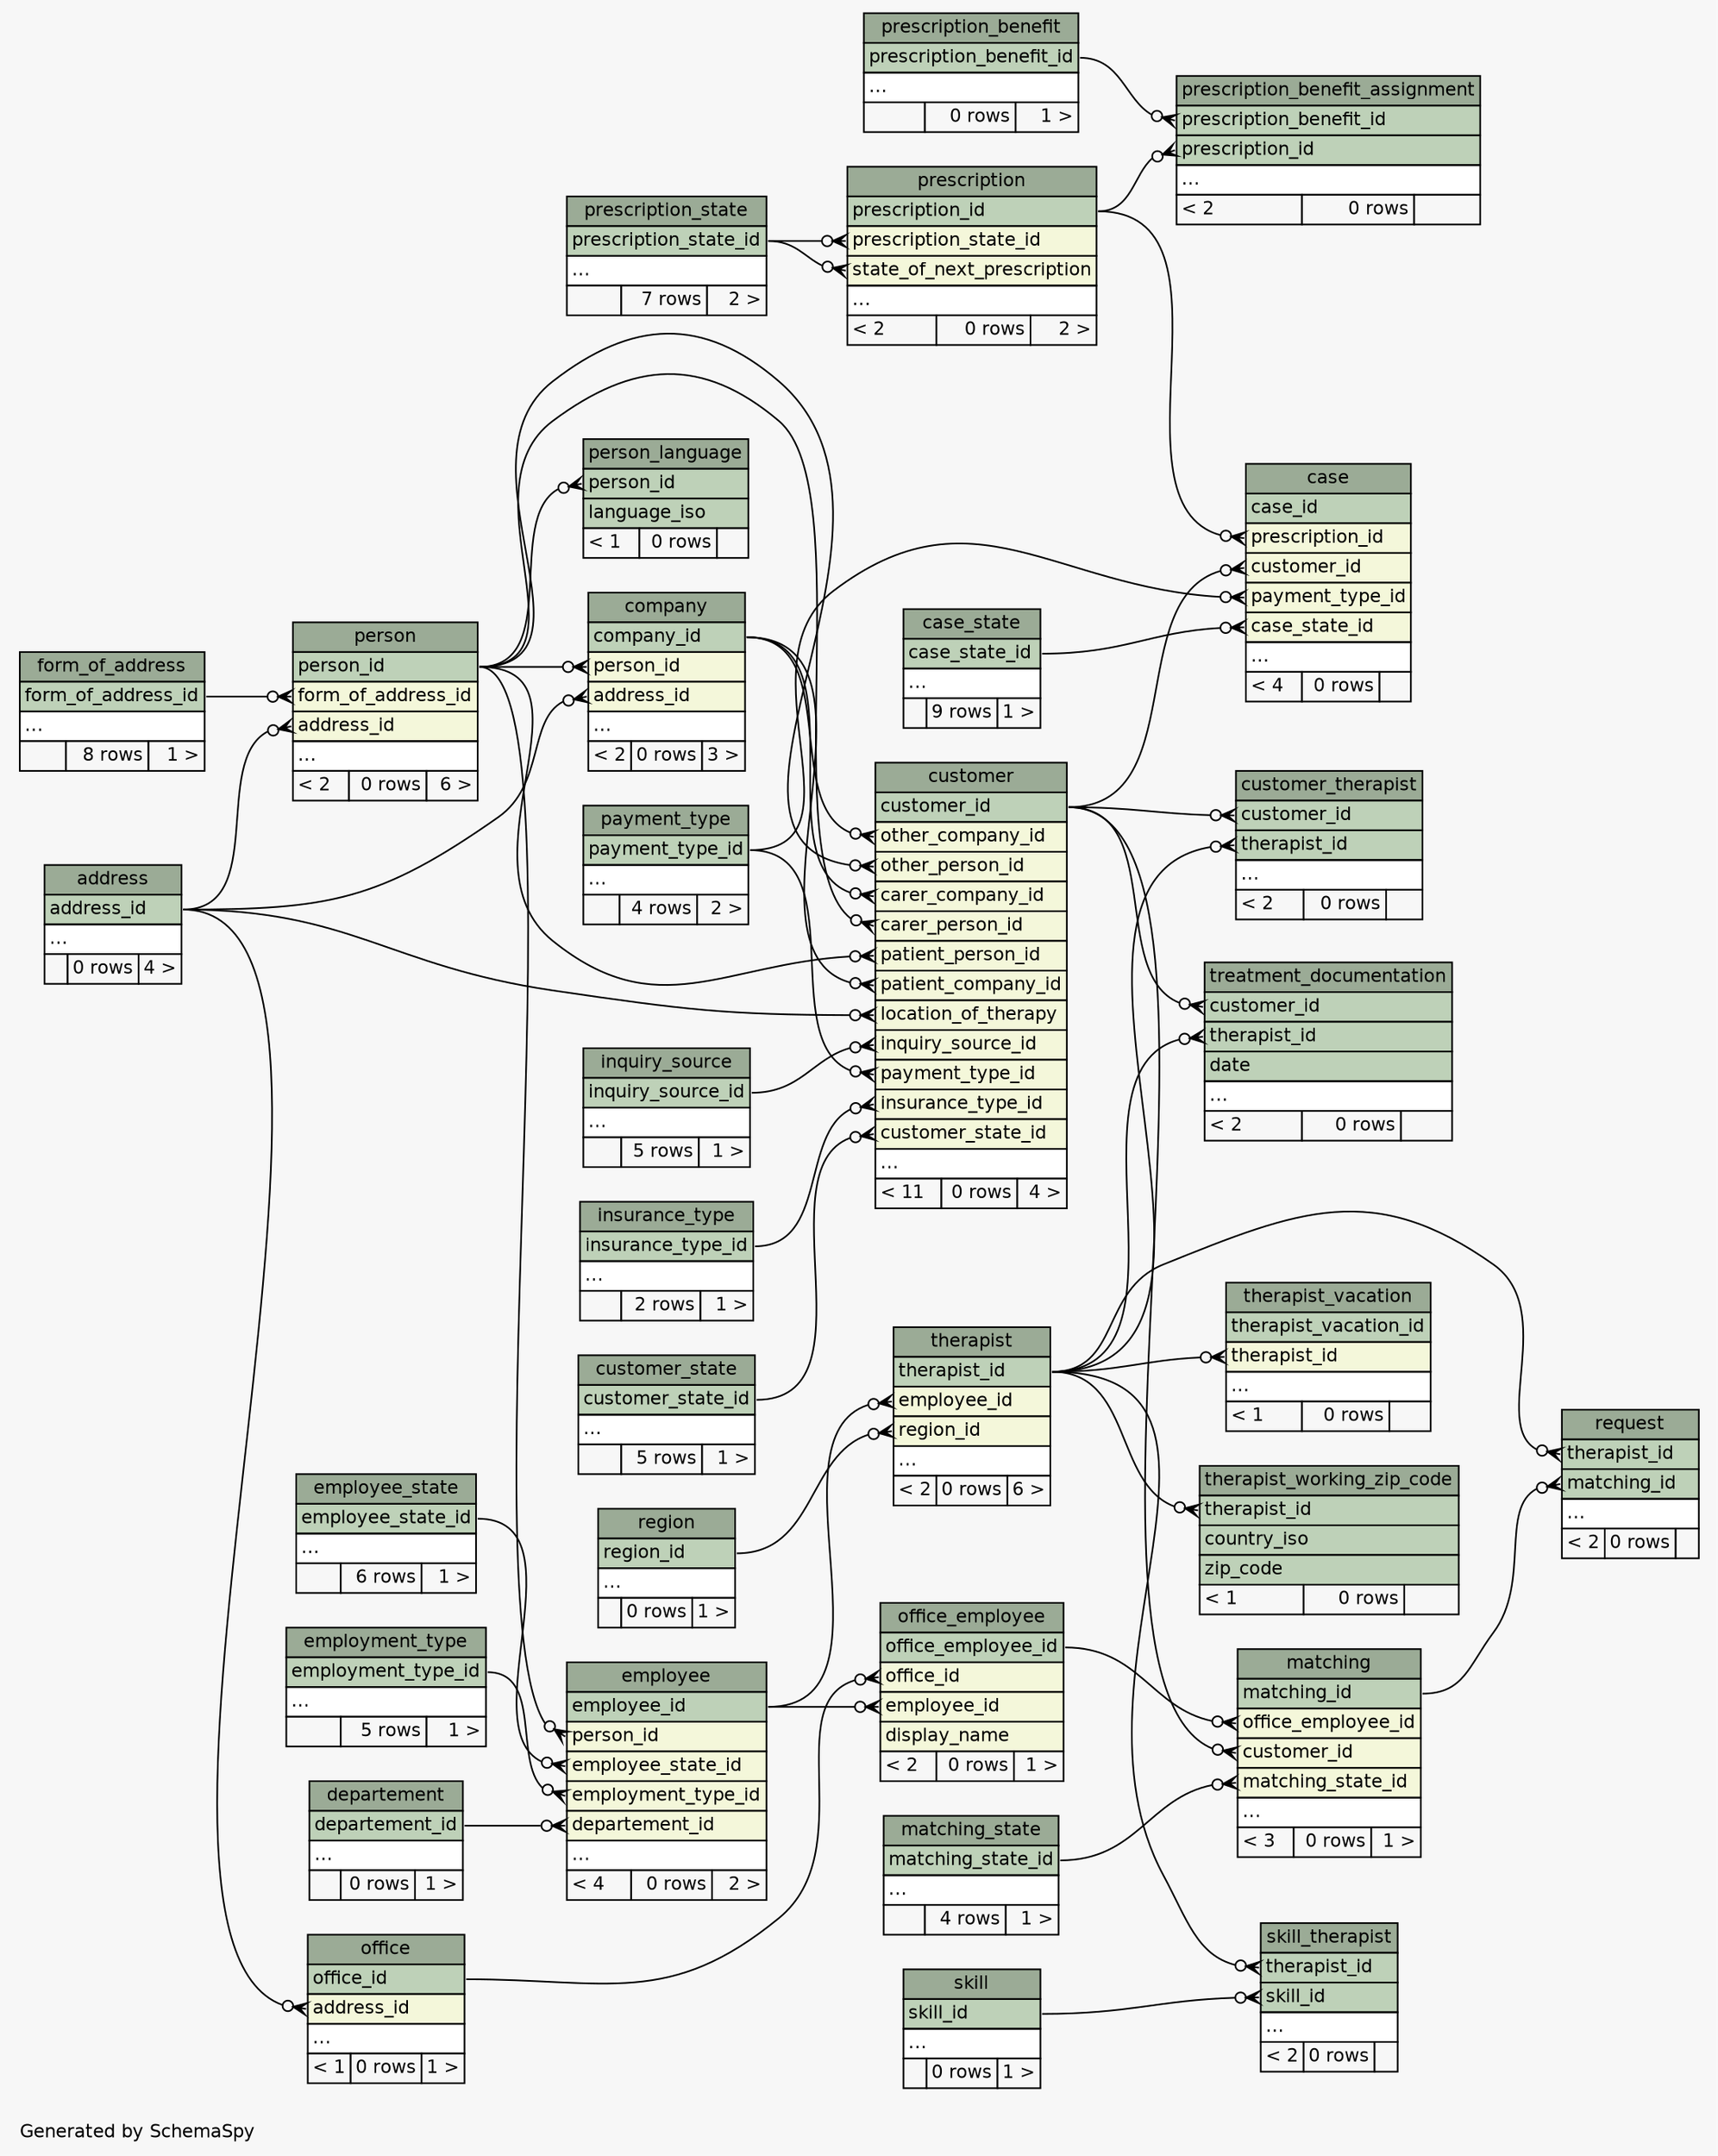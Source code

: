 // dot 2.40.1 on Linux 5.3.0-28-generic
// SchemaSpy rev 590
digraph "compactRelationshipsDiagram" {
  graph [
    rankdir="RL"
    bgcolor="#f7f7f7"
    label="\nGenerated by SchemaSpy"
    labeljust="l"
    nodesep="0.18"
    ranksep="0.46"
    fontname="Helvetica"
    fontsize="11"
  ];
  node [
    fontname="Helvetica"
    fontsize="11"
    shape="plaintext"
  ];
  edge [
    arrowsize="0.8"
  ];
  "address" [
    label=<
    <TABLE BORDER="0" CELLBORDER="1" CELLSPACING="0" BGCOLOR="#ffffff">
      <TR><TD COLSPAN="3" BGCOLOR="#9bab96" ALIGN="CENTER">address</TD></TR>
      <TR><TD PORT="address_id" COLSPAN="3" BGCOLOR="#bed1b8" ALIGN="LEFT">address_id</TD></TR>
      <TR><TD PORT="elipses" COLSPAN="3" ALIGN="LEFT">...</TD></TR>
      <TR><TD ALIGN="LEFT" BGCOLOR="#f7f7f7">  </TD><TD ALIGN="RIGHT" BGCOLOR="#f7f7f7">0 rows</TD><TD ALIGN="RIGHT" BGCOLOR="#f7f7f7">4 &gt;</TD></TR>
    </TABLE>>
    URL="tables/address.html"
    tooltip="address"
  ];
  "case" [
    label=<
    <TABLE BORDER="0" CELLBORDER="1" CELLSPACING="0" BGCOLOR="#ffffff">
      <TR><TD COLSPAN="3" BGCOLOR="#9bab96" ALIGN="CENTER">case</TD></TR>
      <TR><TD PORT="case_id" COLSPAN="3" BGCOLOR="#bed1b8" ALIGN="LEFT">case_id</TD></TR>
      <TR><TD PORT="prescription_id" COLSPAN="3" BGCOLOR="#f4f7da" ALIGN="LEFT">prescription_id</TD></TR>
      <TR><TD PORT="customer_id" COLSPAN="3" BGCOLOR="#f4f7da" ALIGN="LEFT">customer_id</TD></TR>
      <TR><TD PORT="payment_type_id" COLSPAN="3" BGCOLOR="#f4f7da" ALIGN="LEFT">payment_type_id</TD></TR>
      <TR><TD PORT="case_state_id" COLSPAN="3" BGCOLOR="#f4f7da" ALIGN="LEFT">case_state_id</TD></TR>
      <TR><TD PORT="elipses" COLSPAN="3" ALIGN="LEFT">...</TD></TR>
      <TR><TD ALIGN="LEFT" BGCOLOR="#f7f7f7">&lt; 4</TD><TD ALIGN="RIGHT" BGCOLOR="#f7f7f7">0 rows</TD><TD ALIGN="RIGHT" BGCOLOR="#f7f7f7">  </TD></TR>
    </TABLE>>
    URL="tables/case.html"
    tooltip="case"
  ];
  "case_state" [
    label=<
    <TABLE BORDER="0" CELLBORDER="1" CELLSPACING="0" BGCOLOR="#ffffff">
      <TR><TD COLSPAN="3" BGCOLOR="#9bab96" ALIGN="CENTER">case_state</TD></TR>
      <TR><TD PORT="case_state_id" COLSPAN="3" BGCOLOR="#bed1b8" ALIGN="LEFT">case_state_id</TD></TR>
      <TR><TD PORT="elipses" COLSPAN="3" ALIGN="LEFT">...</TD></TR>
      <TR><TD ALIGN="LEFT" BGCOLOR="#f7f7f7">  </TD><TD ALIGN="RIGHT" BGCOLOR="#f7f7f7">9 rows</TD><TD ALIGN="RIGHT" BGCOLOR="#f7f7f7">1 &gt;</TD></TR>
    </TABLE>>
    URL="tables/case_state.html"
    tooltip="case_state"
  ];
  "company" [
    label=<
    <TABLE BORDER="0" CELLBORDER="1" CELLSPACING="0" BGCOLOR="#ffffff">
      <TR><TD COLSPAN="3" BGCOLOR="#9bab96" ALIGN="CENTER">company</TD></TR>
      <TR><TD PORT="company_id" COLSPAN="3" BGCOLOR="#bed1b8" ALIGN="LEFT">company_id</TD></TR>
      <TR><TD PORT="person_id" COLSPAN="3" BGCOLOR="#f4f7da" ALIGN="LEFT">person_id</TD></TR>
      <TR><TD PORT="address_id" COLSPAN="3" BGCOLOR="#f4f7da" ALIGN="LEFT">address_id</TD></TR>
      <TR><TD PORT="elipses" COLSPAN="3" ALIGN="LEFT">...</TD></TR>
      <TR><TD ALIGN="LEFT" BGCOLOR="#f7f7f7">&lt; 2</TD><TD ALIGN="RIGHT" BGCOLOR="#f7f7f7">0 rows</TD><TD ALIGN="RIGHT" BGCOLOR="#f7f7f7">3 &gt;</TD></TR>
    </TABLE>>
    URL="tables/company.html"
    tooltip="company"
  ];
  "customer" [
    label=<
    <TABLE BORDER="0" CELLBORDER="1" CELLSPACING="0" BGCOLOR="#ffffff">
      <TR><TD COLSPAN="3" BGCOLOR="#9bab96" ALIGN="CENTER">customer</TD></TR>
      <TR><TD PORT="customer_id" COLSPAN="3" BGCOLOR="#bed1b8" ALIGN="LEFT">customer_id</TD></TR>
      <TR><TD PORT="other_company_id" COLSPAN="3" BGCOLOR="#f4f7da" ALIGN="LEFT">other_company_id</TD></TR>
      <TR><TD PORT="other_person_id" COLSPAN="3" BGCOLOR="#f4f7da" ALIGN="LEFT">other_person_id</TD></TR>
      <TR><TD PORT="carer_company_id" COLSPAN="3" BGCOLOR="#f4f7da" ALIGN="LEFT">carer_company_id</TD></TR>
      <TR><TD PORT="carer_person_id" COLSPAN="3" BGCOLOR="#f4f7da" ALIGN="LEFT">carer_person_id</TD></TR>
      <TR><TD PORT="patient_person_id" COLSPAN="3" BGCOLOR="#f4f7da" ALIGN="LEFT">patient_person_id</TD></TR>
      <TR><TD PORT="patient_company_id" COLSPAN="3" BGCOLOR="#f4f7da" ALIGN="LEFT">patient_company_id</TD></TR>
      <TR><TD PORT="location_of_therapy" COLSPAN="3" BGCOLOR="#f4f7da" ALIGN="LEFT">location_of_therapy</TD></TR>
      <TR><TD PORT="inquiry_source_id" COLSPAN="3" BGCOLOR="#f4f7da" ALIGN="LEFT">inquiry_source_id</TD></TR>
      <TR><TD PORT="payment_type_id" COLSPAN="3" BGCOLOR="#f4f7da" ALIGN="LEFT">payment_type_id</TD></TR>
      <TR><TD PORT="insurance_type_id" COLSPAN="3" BGCOLOR="#f4f7da" ALIGN="LEFT">insurance_type_id</TD></TR>
      <TR><TD PORT="customer_state_id" COLSPAN="3" BGCOLOR="#f4f7da" ALIGN="LEFT">customer_state_id</TD></TR>
      <TR><TD PORT="elipses" COLSPAN="3" ALIGN="LEFT">...</TD></TR>
      <TR><TD ALIGN="LEFT" BGCOLOR="#f7f7f7">&lt; 11</TD><TD ALIGN="RIGHT" BGCOLOR="#f7f7f7">0 rows</TD><TD ALIGN="RIGHT" BGCOLOR="#f7f7f7">4 &gt;</TD></TR>
    </TABLE>>
    URL="tables/customer.html"
    tooltip="customer"
  ];
  "customer_state" [
    label=<
    <TABLE BORDER="0" CELLBORDER="1" CELLSPACING="0" BGCOLOR="#ffffff">
      <TR><TD COLSPAN="3" BGCOLOR="#9bab96" ALIGN="CENTER">customer_state</TD></TR>
      <TR><TD PORT="customer_state_id" COLSPAN="3" BGCOLOR="#bed1b8" ALIGN="LEFT">customer_state_id</TD></TR>
      <TR><TD PORT="elipses" COLSPAN="3" ALIGN="LEFT">...</TD></TR>
      <TR><TD ALIGN="LEFT" BGCOLOR="#f7f7f7">  </TD><TD ALIGN="RIGHT" BGCOLOR="#f7f7f7">5 rows</TD><TD ALIGN="RIGHT" BGCOLOR="#f7f7f7">1 &gt;</TD></TR>
    </TABLE>>
    URL="tables/customer_state.html"
    tooltip="customer_state"
  ];
  "customer_therapist" [
    label=<
    <TABLE BORDER="0" CELLBORDER="1" CELLSPACING="0" BGCOLOR="#ffffff">
      <TR><TD COLSPAN="3" BGCOLOR="#9bab96" ALIGN="CENTER">customer_therapist</TD></TR>
      <TR><TD PORT="customer_id" COLSPAN="3" BGCOLOR="#bed1b8" ALIGN="LEFT">customer_id</TD></TR>
      <TR><TD PORT="therapist_id" COLSPAN="3" BGCOLOR="#bed1b8" ALIGN="LEFT">therapist_id</TD></TR>
      <TR><TD PORT="elipses" COLSPAN="3" ALIGN="LEFT">...</TD></TR>
      <TR><TD ALIGN="LEFT" BGCOLOR="#f7f7f7">&lt; 2</TD><TD ALIGN="RIGHT" BGCOLOR="#f7f7f7">0 rows</TD><TD ALIGN="RIGHT" BGCOLOR="#f7f7f7">  </TD></TR>
    </TABLE>>
    URL="tables/customer_therapist.html"
    tooltip="customer_therapist"
  ];
  "departement" [
    label=<
    <TABLE BORDER="0" CELLBORDER="1" CELLSPACING="0" BGCOLOR="#ffffff">
      <TR><TD COLSPAN="3" BGCOLOR="#9bab96" ALIGN="CENTER">departement</TD></TR>
      <TR><TD PORT="departement_id" COLSPAN="3" BGCOLOR="#bed1b8" ALIGN="LEFT">departement_id</TD></TR>
      <TR><TD PORT="elipses" COLSPAN="3" ALIGN="LEFT">...</TD></TR>
      <TR><TD ALIGN="LEFT" BGCOLOR="#f7f7f7">  </TD><TD ALIGN="RIGHT" BGCOLOR="#f7f7f7">0 rows</TD><TD ALIGN="RIGHT" BGCOLOR="#f7f7f7">1 &gt;</TD></TR>
    </TABLE>>
    URL="tables/departement.html"
    tooltip="departement"
  ];
  "employee" [
    label=<
    <TABLE BORDER="0" CELLBORDER="1" CELLSPACING="0" BGCOLOR="#ffffff">
      <TR><TD COLSPAN="3" BGCOLOR="#9bab96" ALIGN="CENTER">employee</TD></TR>
      <TR><TD PORT="employee_id" COLSPAN="3" BGCOLOR="#bed1b8" ALIGN="LEFT">employee_id</TD></TR>
      <TR><TD PORT="person_id" COLSPAN="3" BGCOLOR="#f4f7da" ALIGN="LEFT">person_id</TD></TR>
      <TR><TD PORT="employee_state_id" COLSPAN="3" BGCOLOR="#f4f7da" ALIGN="LEFT">employee_state_id</TD></TR>
      <TR><TD PORT="employment_type_id" COLSPAN="3" BGCOLOR="#f4f7da" ALIGN="LEFT">employment_type_id</TD></TR>
      <TR><TD PORT="departement_id" COLSPAN="3" BGCOLOR="#f4f7da" ALIGN="LEFT">departement_id</TD></TR>
      <TR><TD PORT="elipses" COLSPAN="3" ALIGN="LEFT">...</TD></TR>
      <TR><TD ALIGN="LEFT" BGCOLOR="#f7f7f7">&lt; 4</TD><TD ALIGN="RIGHT" BGCOLOR="#f7f7f7">0 rows</TD><TD ALIGN="RIGHT" BGCOLOR="#f7f7f7">2 &gt;</TD></TR>
    </TABLE>>
    URL="tables/employee.html"
    tooltip="employee"
  ];
  "employee_state" [
    label=<
    <TABLE BORDER="0" CELLBORDER="1" CELLSPACING="0" BGCOLOR="#ffffff">
      <TR><TD COLSPAN="3" BGCOLOR="#9bab96" ALIGN="CENTER">employee_state</TD></TR>
      <TR><TD PORT="employee_state_id" COLSPAN="3" BGCOLOR="#bed1b8" ALIGN="LEFT">employee_state_id</TD></TR>
      <TR><TD PORT="elipses" COLSPAN="3" ALIGN="LEFT">...</TD></TR>
      <TR><TD ALIGN="LEFT" BGCOLOR="#f7f7f7">  </TD><TD ALIGN="RIGHT" BGCOLOR="#f7f7f7">6 rows</TD><TD ALIGN="RIGHT" BGCOLOR="#f7f7f7">1 &gt;</TD></TR>
    </TABLE>>
    URL="tables/employee_state.html"
    tooltip="employee_state"
  ];
  "employment_type" [
    label=<
    <TABLE BORDER="0" CELLBORDER="1" CELLSPACING="0" BGCOLOR="#ffffff">
      <TR><TD COLSPAN="3" BGCOLOR="#9bab96" ALIGN="CENTER">employment_type</TD></TR>
      <TR><TD PORT="employment_type_id" COLSPAN="3" BGCOLOR="#bed1b8" ALIGN="LEFT">employment_type_id</TD></TR>
      <TR><TD PORT="elipses" COLSPAN="3" ALIGN="LEFT">...</TD></TR>
      <TR><TD ALIGN="LEFT" BGCOLOR="#f7f7f7">  </TD><TD ALIGN="RIGHT" BGCOLOR="#f7f7f7">5 rows</TD><TD ALIGN="RIGHT" BGCOLOR="#f7f7f7">1 &gt;</TD></TR>
    </TABLE>>
    URL="tables/employment_type.html"
    tooltip="employment_type"
  ];
  "form_of_address" [
    label=<
    <TABLE BORDER="0" CELLBORDER="1" CELLSPACING="0" BGCOLOR="#ffffff">
      <TR><TD COLSPAN="3" BGCOLOR="#9bab96" ALIGN="CENTER">form_of_address</TD></TR>
      <TR><TD PORT="form_of_address_id" COLSPAN="3" BGCOLOR="#bed1b8" ALIGN="LEFT">form_of_address_id</TD></TR>
      <TR><TD PORT="elipses" COLSPAN="3" ALIGN="LEFT">...</TD></TR>
      <TR><TD ALIGN="LEFT" BGCOLOR="#f7f7f7">  </TD><TD ALIGN="RIGHT" BGCOLOR="#f7f7f7">8 rows</TD><TD ALIGN="RIGHT" BGCOLOR="#f7f7f7">1 &gt;</TD></TR>
    </TABLE>>
    URL="tables/form_of_address.html"
    tooltip="form_of_address"
  ];
  "inquiry_source" [
    label=<
    <TABLE BORDER="0" CELLBORDER="1" CELLSPACING="0" BGCOLOR="#ffffff">
      <TR><TD COLSPAN="3" BGCOLOR="#9bab96" ALIGN="CENTER">inquiry_source</TD></TR>
      <TR><TD PORT="inquiry_source_id" COLSPAN="3" BGCOLOR="#bed1b8" ALIGN="LEFT">inquiry_source_id</TD></TR>
      <TR><TD PORT="elipses" COLSPAN="3" ALIGN="LEFT">...</TD></TR>
      <TR><TD ALIGN="LEFT" BGCOLOR="#f7f7f7">  </TD><TD ALIGN="RIGHT" BGCOLOR="#f7f7f7">5 rows</TD><TD ALIGN="RIGHT" BGCOLOR="#f7f7f7">1 &gt;</TD></TR>
    </TABLE>>
    URL="tables/inquiry_source.html"
    tooltip="inquiry_source"
  ];
  "insurance_type" [
    label=<
    <TABLE BORDER="0" CELLBORDER="1" CELLSPACING="0" BGCOLOR="#ffffff">
      <TR><TD COLSPAN="3" BGCOLOR="#9bab96" ALIGN="CENTER">insurance_type</TD></TR>
      <TR><TD PORT="insurance_type_id" COLSPAN="3" BGCOLOR="#bed1b8" ALIGN="LEFT">insurance_type_id</TD></TR>
      <TR><TD PORT="elipses" COLSPAN="3" ALIGN="LEFT">...</TD></TR>
      <TR><TD ALIGN="LEFT" BGCOLOR="#f7f7f7">  </TD><TD ALIGN="RIGHT" BGCOLOR="#f7f7f7">2 rows</TD><TD ALIGN="RIGHT" BGCOLOR="#f7f7f7">1 &gt;</TD></TR>
    </TABLE>>
    URL="tables/insurance_type.html"
    tooltip="insurance_type"
  ];
  "matching" [
    label=<
    <TABLE BORDER="0" CELLBORDER="1" CELLSPACING="0" BGCOLOR="#ffffff">
      <TR><TD COLSPAN="3" BGCOLOR="#9bab96" ALIGN="CENTER">matching</TD></TR>
      <TR><TD PORT="matching_id" COLSPAN="3" BGCOLOR="#bed1b8" ALIGN="LEFT">matching_id</TD></TR>
      <TR><TD PORT="office_employee_id" COLSPAN="3" BGCOLOR="#f4f7da" ALIGN="LEFT">office_employee_id</TD></TR>
      <TR><TD PORT="customer_id" COLSPAN="3" BGCOLOR="#f4f7da" ALIGN="LEFT">customer_id</TD></TR>
      <TR><TD PORT="matching_state_id" COLSPAN="3" BGCOLOR="#f4f7da" ALIGN="LEFT">matching_state_id</TD></TR>
      <TR><TD PORT="elipses" COLSPAN="3" ALIGN="LEFT">...</TD></TR>
      <TR><TD ALIGN="LEFT" BGCOLOR="#f7f7f7">&lt; 3</TD><TD ALIGN="RIGHT" BGCOLOR="#f7f7f7">0 rows</TD><TD ALIGN="RIGHT" BGCOLOR="#f7f7f7">1 &gt;</TD></TR>
    </TABLE>>
    URL="tables/matching.html"
    tooltip="matching"
  ];
  "matching_state" [
    label=<
    <TABLE BORDER="0" CELLBORDER="1" CELLSPACING="0" BGCOLOR="#ffffff">
      <TR><TD COLSPAN="3" BGCOLOR="#9bab96" ALIGN="CENTER">matching_state</TD></TR>
      <TR><TD PORT="matching_state_id" COLSPAN="3" BGCOLOR="#bed1b8" ALIGN="LEFT">matching_state_id</TD></TR>
      <TR><TD PORT="elipses" COLSPAN="3" ALIGN="LEFT">...</TD></TR>
      <TR><TD ALIGN="LEFT" BGCOLOR="#f7f7f7">  </TD><TD ALIGN="RIGHT" BGCOLOR="#f7f7f7">4 rows</TD><TD ALIGN="RIGHT" BGCOLOR="#f7f7f7">1 &gt;</TD></TR>
    </TABLE>>
    URL="tables/matching_state.html"
    tooltip="matching_state"
  ];
  "office" [
    label=<
    <TABLE BORDER="0" CELLBORDER="1" CELLSPACING="0" BGCOLOR="#ffffff">
      <TR><TD COLSPAN="3" BGCOLOR="#9bab96" ALIGN="CENTER">office</TD></TR>
      <TR><TD PORT="office_id" COLSPAN="3" BGCOLOR="#bed1b8" ALIGN="LEFT">office_id</TD></TR>
      <TR><TD PORT="address_id" COLSPAN="3" BGCOLOR="#f4f7da" ALIGN="LEFT">address_id</TD></TR>
      <TR><TD PORT="elipses" COLSPAN="3" ALIGN="LEFT">...</TD></TR>
      <TR><TD ALIGN="LEFT" BGCOLOR="#f7f7f7">&lt; 1</TD><TD ALIGN="RIGHT" BGCOLOR="#f7f7f7">0 rows</TD><TD ALIGN="RIGHT" BGCOLOR="#f7f7f7">1 &gt;</TD></TR>
    </TABLE>>
    URL="tables/office.html"
    tooltip="office"
  ];
  "office_employee" [
    label=<
    <TABLE BORDER="0" CELLBORDER="1" CELLSPACING="0" BGCOLOR="#ffffff">
      <TR><TD COLSPAN="3" BGCOLOR="#9bab96" ALIGN="CENTER">office_employee</TD></TR>
      <TR><TD PORT="office_employee_id" COLSPAN="3" BGCOLOR="#bed1b8" ALIGN="LEFT">office_employee_id</TD></TR>
      <TR><TD PORT="office_id" COLSPAN="3" BGCOLOR="#f4f7da" ALIGN="LEFT">office_id</TD></TR>
      <TR><TD PORT="employee_id" COLSPAN="3" BGCOLOR="#f4f7da" ALIGN="LEFT">employee_id</TD></TR>
      <TR><TD PORT="display_name" COLSPAN="3" BGCOLOR="#f4f7da" ALIGN="LEFT">display_name</TD></TR>
      <TR><TD ALIGN="LEFT" BGCOLOR="#f7f7f7">&lt; 2</TD><TD ALIGN="RIGHT" BGCOLOR="#f7f7f7">0 rows</TD><TD ALIGN="RIGHT" BGCOLOR="#f7f7f7">1 &gt;</TD></TR>
    </TABLE>>
    URL="tables/office_employee.html"
    tooltip="office_employee"
  ];
  "payment_type" [
    label=<
    <TABLE BORDER="0" CELLBORDER="1" CELLSPACING="0" BGCOLOR="#ffffff">
      <TR><TD COLSPAN="3" BGCOLOR="#9bab96" ALIGN="CENTER">payment_type</TD></TR>
      <TR><TD PORT="payment_type_id" COLSPAN="3" BGCOLOR="#bed1b8" ALIGN="LEFT">payment_type_id</TD></TR>
      <TR><TD PORT="elipses" COLSPAN="3" ALIGN="LEFT">...</TD></TR>
      <TR><TD ALIGN="LEFT" BGCOLOR="#f7f7f7">  </TD><TD ALIGN="RIGHT" BGCOLOR="#f7f7f7">4 rows</TD><TD ALIGN="RIGHT" BGCOLOR="#f7f7f7">2 &gt;</TD></TR>
    </TABLE>>
    URL="tables/payment_type.html"
    tooltip="payment_type"
  ];
  "person" [
    label=<
    <TABLE BORDER="0" CELLBORDER="1" CELLSPACING="0" BGCOLOR="#ffffff">
      <TR><TD COLSPAN="3" BGCOLOR="#9bab96" ALIGN="CENTER">person</TD></TR>
      <TR><TD PORT="person_id" COLSPAN="3" BGCOLOR="#bed1b8" ALIGN="LEFT">person_id</TD></TR>
      <TR><TD PORT="form_of_address_id" COLSPAN="3" BGCOLOR="#f4f7da" ALIGN="LEFT">form_of_address_id</TD></TR>
      <TR><TD PORT="address_id" COLSPAN="3" BGCOLOR="#f4f7da" ALIGN="LEFT">address_id</TD></TR>
      <TR><TD PORT="elipses" COLSPAN="3" ALIGN="LEFT">...</TD></TR>
      <TR><TD ALIGN="LEFT" BGCOLOR="#f7f7f7">&lt; 2</TD><TD ALIGN="RIGHT" BGCOLOR="#f7f7f7">0 rows</TD><TD ALIGN="RIGHT" BGCOLOR="#f7f7f7">6 &gt;</TD></TR>
    </TABLE>>
    URL="tables/person.html"
    tooltip="person"
  ];
  "person_language" [
    label=<
    <TABLE BORDER="0" CELLBORDER="1" CELLSPACING="0" BGCOLOR="#ffffff">
      <TR><TD COLSPAN="3" BGCOLOR="#9bab96" ALIGN="CENTER">person_language</TD></TR>
      <TR><TD PORT="person_id" COLSPAN="3" BGCOLOR="#bed1b8" ALIGN="LEFT">person_id</TD></TR>
      <TR><TD PORT="language_iso" COLSPAN="3" BGCOLOR="#bed1b8" ALIGN="LEFT">language_iso</TD></TR>
      <TR><TD ALIGN="LEFT" BGCOLOR="#f7f7f7">&lt; 1</TD><TD ALIGN="RIGHT" BGCOLOR="#f7f7f7">0 rows</TD><TD ALIGN="RIGHT" BGCOLOR="#f7f7f7">  </TD></TR>
    </TABLE>>
    URL="tables/person_language.html"
    tooltip="person_language"
  ];
  "prescription" [
    label=<
    <TABLE BORDER="0" CELLBORDER="1" CELLSPACING="0" BGCOLOR="#ffffff">
      <TR><TD COLSPAN="3" BGCOLOR="#9bab96" ALIGN="CENTER">prescription</TD></TR>
      <TR><TD PORT="prescription_id" COLSPAN="3" BGCOLOR="#bed1b8" ALIGN="LEFT">prescription_id</TD></TR>
      <TR><TD PORT="prescription_state_id" COLSPAN="3" BGCOLOR="#f4f7da" ALIGN="LEFT">prescription_state_id</TD></TR>
      <TR><TD PORT="state_of_next_prescription" COLSPAN="3" BGCOLOR="#f4f7da" ALIGN="LEFT">state_of_next_prescription</TD></TR>
      <TR><TD PORT="elipses" COLSPAN="3" ALIGN="LEFT">...</TD></TR>
      <TR><TD ALIGN="LEFT" BGCOLOR="#f7f7f7">&lt; 2</TD><TD ALIGN="RIGHT" BGCOLOR="#f7f7f7">0 rows</TD><TD ALIGN="RIGHT" BGCOLOR="#f7f7f7">2 &gt;</TD></TR>
    </TABLE>>
    URL="tables/prescription.html"
    tooltip="prescription"
  ];
  "prescription_benefit" [
    label=<
    <TABLE BORDER="0" CELLBORDER="1" CELLSPACING="0" BGCOLOR="#ffffff">
      <TR><TD COLSPAN="3" BGCOLOR="#9bab96" ALIGN="CENTER">prescription_benefit</TD></TR>
      <TR><TD PORT="prescription_benefit_id" COLSPAN="3" BGCOLOR="#bed1b8" ALIGN="LEFT">prescription_benefit_id</TD></TR>
      <TR><TD PORT="elipses" COLSPAN="3" ALIGN="LEFT">...</TD></TR>
      <TR><TD ALIGN="LEFT" BGCOLOR="#f7f7f7">  </TD><TD ALIGN="RIGHT" BGCOLOR="#f7f7f7">0 rows</TD><TD ALIGN="RIGHT" BGCOLOR="#f7f7f7">1 &gt;</TD></TR>
    </TABLE>>
    URL="tables/prescription_benefit.html"
    tooltip="prescription_benefit"
  ];
  "prescription_benefit_assignment" [
    label=<
    <TABLE BORDER="0" CELLBORDER="1" CELLSPACING="0" BGCOLOR="#ffffff">
      <TR><TD COLSPAN="3" BGCOLOR="#9bab96" ALIGN="CENTER">prescription_benefit_assignment</TD></TR>
      <TR><TD PORT="prescription_benefit_id" COLSPAN="3" BGCOLOR="#bed1b8" ALIGN="LEFT">prescription_benefit_id</TD></TR>
      <TR><TD PORT="prescription_id" COLSPAN="3" BGCOLOR="#bed1b8" ALIGN="LEFT">prescription_id</TD></TR>
      <TR><TD PORT="elipses" COLSPAN="3" ALIGN="LEFT">...</TD></TR>
      <TR><TD ALIGN="LEFT" BGCOLOR="#f7f7f7">&lt; 2</TD><TD ALIGN="RIGHT" BGCOLOR="#f7f7f7">0 rows</TD><TD ALIGN="RIGHT" BGCOLOR="#f7f7f7">  </TD></TR>
    </TABLE>>
    URL="tables/prescription_benefit_assignment.html"
    tooltip="prescription_benefit_assignment"
  ];
  "prescription_state" [
    label=<
    <TABLE BORDER="0" CELLBORDER="1" CELLSPACING="0" BGCOLOR="#ffffff">
      <TR><TD COLSPAN="3" BGCOLOR="#9bab96" ALIGN="CENTER">prescription_state</TD></TR>
      <TR><TD PORT="prescription_state_id" COLSPAN="3" BGCOLOR="#bed1b8" ALIGN="LEFT">prescription_state_id</TD></TR>
      <TR><TD PORT="elipses" COLSPAN="3" ALIGN="LEFT">...</TD></TR>
      <TR><TD ALIGN="LEFT" BGCOLOR="#f7f7f7">  </TD><TD ALIGN="RIGHT" BGCOLOR="#f7f7f7">7 rows</TD><TD ALIGN="RIGHT" BGCOLOR="#f7f7f7">2 &gt;</TD></TR>
    </TABLE>>
    URL="tables/prescription_state.html"
    tooltip="prescription_state"
  ];
  "region" [
    label=<
    <TABLE BORDER="0" CELLBORDER="1" CELLSPACING="0" BGCOLOR="#ffffff">
      <TR><TD COLSPAN="3" BGCOLOR="#9bab96" ALIGN="CENTER">region</TD></TR>
      <TR><TD PORT="region_id" COLSPAN="3" BGCOLOR="#bed1b8" ALIGN="LEFT">region_id</TD></TR>
      <TR><TD PORT="elipses" COLSPAN="3" ALIGN="LEFT">...</TD></TR>
      <TR><TD ALIGN="LEFT" BGCOLOR="#f7f7f7">  </TD><TD ALIGN="RIGHT" BGCOLOR="#f7f7f7">0 rows</TD><TD ALIGN="RIGHT" BGCOLOR="#f7f7f7">1 &gt;</TD></TR>
    </TABLE>>
    URL="tables/region.html"
    tooltip="region"
  ];
  "request" [
    label=<
    <TABLE BORDER="0" CELLBORDER="1" CELLSPACING="0" BGCOLOR="#ffffff">
      <TR><TD COLSPAN="3" BGCOLOR="#9bab96" ALIGN="CENTER">request</TD></TR>
      <TR><TD PORT="therapist_id" COLSPAN="3" BGCOLOR="#bed1b8" ALIGN="LEFT">therapist_id</TD></TR>
      <TR><TD PORT="matching_id" COLSPAN="3" BGCOLOR="#bed1b8" ALIGN="LEFT">matching_id</TD></TR>
      <TR><TD PORT="elipses" COLSPAN="3" ALIGN="LEFT">...</TD></TR>
      <TR><TD ALIGN="LEFT" BGCOLOR="#f7f7f7">&lt; 2</TD><TD ALIGN="RIGHT" BGCOLOR="#f7f7f7">0 rows</TD><TD ALIGN="RIGHT" BGCOLOR="#f7f7f7">  </TD></TR>
    </TABLE>>
    URL="tables/request.html"
    tooltip="request"
  ];
  "skill" [
    label=<
    <TABLE BORDER="0" CELLBORDER="1" CELLSPACING="0" BGCOLOR="#ffffff">
      <TR><TD COLSPAN="3" BGCOLOR="#9bab96" ALIGN="CENTER">skill</TD></TR>
      <TR><TD PORT="skill_id" COLSPAN="3" BGCOLOR="#bed1b8" ALIGN="LEFT">skill_id</TD></TR>
      <TR><TD PORT="elipses" COLSPAN="3" ALIGN="LEFT">...</TD></TR>
      <TR><TD ALIGN="LEFT" BGCOLOR="#f7f7f7">  </TD><TD ALIGN="RIGHT" BGCOLOR="#f7f7f7">0 rows</TD><TD ALIGN="RIGHT" BGCOLOR="#f7f7f7">1 &gt;</TD></TR>
    </TABLE>>
    URL="tables/skill.html"
    tooltip="skill"
  ];
  "skill_therapist" [
    label=<
    <TABLE BORDER="0" CELLBORDER="1" CELLSPACING="0" BGCOLOR="#ffffff">
      <TR><TD COLSPAN="3" BGCOLOR="#9bab96" ALIGN="CENTER">skill_therapist</TD></TR>
      <TR><TD PORT="therapist_id" COLSPAN="3" BGCOLOR="#bed1b8" ALIGN="LEFT">therapist_id</TD></TR>
      <TR><TD PORT="skill_id" COLSPAN="3" BGCOLOR="#bed1b8" ALIGN="LEFT">skill_id</TD></TR>
      <TR><TD PORT="elipses" COLSPAN="3" ALIGN="LEFT">...</TD></TR>
      <TR><TD ALIGN="LEFT" BGCOLOR="#f7f7f7">&lt; 2</TD><TD ALIGN="RIGHT" BGCOLOR="#f7f7f7">0 rows</TD><TD ALIGN="RIGHT" BGCOLOR="#f7f7f7">  </TD></TR>
    </TABLE>>
    URL="tables/skill_therapist.html"
    tooltip="skill_therapist"
  ];
  "therapist" [
    label=<
    <TABLE BORDER="0" CELLBORDER="1" CELLSPACING="0" BGCOLOR="#ffffff">
      <TR><TD COLSPAN="3" BGCOLOR="#9bab96" ALIGN="CENTER">therapist</TD></TR>
      <TR><TD PORT="therapist_id" COLSPAN="3" BGCOLOR="#bed1b8" ALIGN="LEFT">therapist_id</TD></TR>
      <TR><TD PORT="employee_id" COLSPAN="3" BGCOLOR="#f4f7da" ALIGN="LEFT">employee_id</TD></TR>
      <TR><TD PORT="region_id" COLSPAN="3" BGCOLOR="#f4f7da" ALIGN="LEFT">region_id</TD></TR>
      <TR><TD PORT="elipses" COLSPAN="3" ALIGN="LEFT">...</TD></TR>
      <TR><TD ALIGN="LEFT" BGCOLOR="#f7f7f7">&lt; 2</TD><TD ALIGN="RIGHT" BGCOLOR="#f7f7f7">0 rows</TD><TD ALIGN="RIGHT" BGCOLOR="#f7f7f7">6 &gt;</TD></TR>
    </TABLE>>
    URL="tables/therapist.html"
    tooltip="therapist"
  ];
  "therapist_vacation" [
    label=<
    <TABLE BORDER="0" CELLBORDER="1" CELLSPACING="0" BGCOLOR="#ffffff">
      <TR><TD COLSPAN="3" BGCOLOR="#9bab96" ALIGN="CENTER">therapist_vacation</TD></TR>
      <TR><TD PORT="therapist_vacation_id" COLSPAN="3" BGCOLOR="#bed1b8" ALIGN="LEFT">therapist_vacation_id</TD></TR>
      <TR><TD PORT="therapist_id" COLSPAN="3" BGCOLOR="#f4f7da" ALIGN="LEFT">therapist_id</TD></TR>
      <TR><TD PORT="elipses" COLSPAN="3" ALIGN="LEFT">...</TD></TR>
      <TR><TD ALIGN="LEFT" BGCOLOR="#f7f7f7">&lt; 1</TD><TD ALIGN="RIGHT" BGCOLOR="#f7f7f7">0 rows</TD><TD ALIGN="RIGHT" BGCOLOR="#f7f7f7">  </TD></TR>
    </TABLE>>
    URL="tables/therapist_vacation.html"
    tooltip="therapist_vacation"
  ];
  "therapist_working_zip_code" [
    label=<
    <TABLE BORDER="0" CELLBORDER="1" CELLSPACING="0" BGCOLOR="#ffffff">
      <TR><TD COLSPAN="3" BGCOLOR="#9bab96" ALIGN="CENTER">therapist_working_zip_code</TD></TR>
      <TR><TD PORT="therapist_id" COLSPAN="3" BGCOLOR="#bed1b8" ALIGN="LEFT">therapist_id</TD></TR>
      <TR><TD PORT="country_iso" COLSPAN="3" BGCOLOR="#bed1b8" ALIGN="LEFT">country_iso</TD></TR>
      <TR><TD PORT="zip_code" COLSPAN="3" BGCOLOR="#bed1b8" ALIGN="LEFT">zip_code</TD></TR>
      <TR><TD ALIGN="LEFT" BGCOLOR="#f7f7f7">&lt; 1</TD><TD ALIGN="RIGHT" BGCOLOR="#f7f7f7">0 rows</TD><TD ALIGN="RIGHT" BGCOLOR="#f7f7f7">  </TD></TR>
    </TABLE>>
    URL="tables/therapist_working_zip_code.html"
    tooltip="therapist_working_zip_code"
  ];
  "treatment_documentation" [
    label=<
    <TABLE BORDER="0" CELLBORDER="1" CELLSPACING="0" BGCOLOR="#ffffff">
      <TR><TD COLSPAN="3" BGCOLOR="#9bab96" ALIGN="CENTER">treatment_documentation</TD></TR>
      <TR><TD PORT="customer_id" COLSPAN="3" BGCOLOR="#bed1b8" ALIGN="LEFT">customer_id</TD></TR>
      <TR><TD PORT="therapist_id" COLSPAN="3" BGCOLOR="#bed1b8" ALIGN="LEFT">therapist_id</TD></TR>
      <TR><TD PORT="date" COLSPAN="3" BGCOLOR="#bed1b8" ALIGN="LEFT">date</TD></TR>
      <TR><TD PORT="elipses" COLSPAN="3" ALIGN="LEFT">...</TD></TR>
      <TR><TD ALIGN="LEFT" BGCOLOR="#f7f7f7">&lt; 2</TD><TD ALIGN="RIGHT" BGCOLOR="#f7f7f7">0 rows</TD><TD ALIGN="RIGHT" BGCOLOR="#f7f7f7">  </TD></TR>
    </TABLE>>
    URL="tables/treatment_documentation.html"
    tooltip="treatment_documentation"
  ];
  "case":"case_state_id":w -> "case_state":"case_state_id":e [arrowhead=none dir=back arrowtail=crowodot];
  "case":"customer_id":w -> "customer":"customer_id":e [arrowhead=none dir=back arrowtail=crowodot];
  "case":"payment_type_id":w -> "payment_type":"payment_type_id":e [arrowhead=none dir=back arrowtail=crowodot];
  "case":"prescription_id":w -> "prescription":"prescription_id":e [arrowhead=none dir=back arrowtail=crowodot];
  "company":"address_id":w -> "address":"address_id":e [arrowhead=none dir=back arrowtail=crowodot];
  "company":"person_id":w -> "person":"person_id":e [arrowhead=none dir=back arrowtail=crowodot];
  "customer":"carer_company_id":w -> "company":"company_id":e [arrowhead=none dir=back arrowtail=crowodot];
  "customer":"carer_person_id":w -> "person":"person_id":e [arrowhead=none dir=back arrowtail=crowodot];
  "customer":"customer_state_id":w -> "customer_state":"customer_state_id":e [arrowhead=none dir=back arrowtail=crowodot];
  "customer":"inquiry_source_id":w -> "inquiry_source":"inquiry_source_id":e [arrowhead=none dir=back arrowtail=crowodot];
  "customer":"insurance_type_id":w -> "insurance_type":"insurance_type_id":e [arrowhead=none dir=back arrowtail=crowodot];
  "customer":"location_of_therapy":w -> "address":"address_id":e [arrowhead=none dir=back arrowtail=crowodot];
  "customer":"other_company_id":w -> "company":"company_id":e [arrowhead=none dir=back arrowtail=crowodot];
  "customer":"other_person_id":w -> "person":"person_id":e [arrowhead=none dir=back arrowtail=crowodot];
  "customer":"patient_company_id":w -> "company":"company_id":e [arrowhead=none dir=back arrowtail=crowodot];
  "customer":"patient_person_id":w -> "person":"person_id":e [arrowhead=none dir=back arrowtail=crowodot];
  "customer":"payment_type_id":w -> "payment_type":"payment_type_id":e [arrowhead=none dir=back arrowtail=crowodot];
  "customer_therapist":"customer_id":w -> "customer":"customer_id":e [arrowhead=none dir=back arrowtail=crowodot];
  "customer_therapist":"therapist_id":w -> "therapist":"therapist_id":e [arrowhead=none dir=back arrowtail=crowodot];
  "employee":"departement_id":w -> "departement":"departement_id":e [arrowhead=none dir=back arrowtail=crowodot];
  "employee":"employee_state_id":w -> "employee_state":"employee_state_id":e [arrowhead=none dir=back arrowtail=crowodot];
  "employee":"employment_type_id":w -> "employment_type":"employment_type_id":e [arrowhead=none dir=back arrowtail=crowodot];
  "employee":"person_id":w -> "person":"person_id":e [arrowhead=none dir=back arrowtail=crowodot];
  "matching":"customer_id":w -> "customer":"customer_id":e [arrowhead=none dir=back arrowtail=crowodot];
  "matching":"matching_state_id":w -> "matching_state":"matching_state_id":e [arrowhead=none dir=back arrowtail=crowodot];
  "matching":"office_employee_id":w -> "office_employee":"office_employee_id":e [arrowhead=none dir=back arrowtail=crowodot];
  "office":"address_id":w -> "address":"address_id":e [arrowhead=none dir=back arrowtail=crowodot];
  "office_employee":"employee_id":w -> "employee":"employee_id":e [arrowhead=none dir=back arrowtail=crowodot];
  "office_employee":"office_id":w -> "office":"office_id":e [arrowhead=none dir=back arrowtail=crowodot];
  "person":"address_id":w -> "address":"address_id":e [arrowhead=none dir=back arrowtail=crowodot];
  "person":"form_of_address_id":w -> "form_of_address":"form_of_address_id":e [arrowhead=none dir=back arrowtail=crowodot];
  "person_language":"person_id":w -> "person":"person_id":e [arrowhead=none dir=back arrowtail=crowodot];
  "prescription":"prescription_state_id":w -> "prescription_state":"prescription_state_id":e [arrowhead=none dir=back arrowtail=crowodot];
  "prescription":"state_of_next_prescription":w -> "prescription_state":"prescription_state_id":e [arrowhead=none dir=back arrowtail=crowodot];
  "prescription_benefit_assignment":"prescription_benefit_id":w -> "prescription_benefit":"prescription_benefit_id":e [arrowhead=none dir=back arrowtail=crowodot];
  "prescription_benefit_assignment":"prescription_id":w -> "prescription":"prescription_id":e [arrowhead=none dir=back arrowtail=crowodot];
  "request":"matching_id":w -> "matching":"matching_id":e [arrowhead=none dir=back arrowtail=crowodot];
  "request":"therapist_id":w -> "therapist":"therapist_id":e [arrowhead=none dir=back arrowtail=crowodot];
  "skill_therapist":"skill_id":w -> "skill":"skill_id":e [arrowhead=none dir=back arrowtail=crowodot];
  "skill_therapist":"therapist_id":w -> "therapist":"therapist_id":e [arrowhead=none dir=back arrowtail=crowodot];
  "therapist":"employee_id":w -> "employee":"employee_id":e [arrowhead=none dir=back arrowtail=crowodot];
  "therapist":"region_id":w -> "region":"region_id":e [arrowhead=none dir=back arrowtail=crowodot];
  "therapist_vacation":"therapist_id":w -> "therapist":"therapist_id":e [arrowhead=none dir=back arrowtail=crowodot];
  "therapist_working_zip_code":"therapist_id":w -> "therapist":"therapist_id":e [arrowhead=none dir=back arrowtail=crowodot];
  "treatment_documentation":"customer_id":w -> "customer":"customer_id":e [arrowhead=none dir=back arrowtail=crowodot];
  "treatment_documentation":"therapist_id":w -> "therapist":"therapist_id":e [arrowhead=none dir=back arrowtail=crowodot];
}

